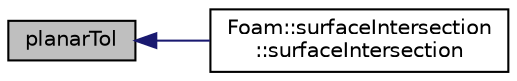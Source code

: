 digraph "planarTol"
{
  bgcolor="transparent";
  edge [fontname="Helvetica",fontsize="10",labelfontname="Helvetica",labelfontsize="10"];
  node [fontname="Helvetica",fontsize="10",shape=record];
  rankdir="LR";
  Node1 [label="planarTol",height=0.2,width=0.4,color="black", fillcolor="grey75", style="filled", fontcolor="black"];
  Node1 -> Node2 [dir="back",color="midnightblue",fontsize="10",style="solid",fontname="Helvetica"];
  Node2 [label="Foam::surfaceIntersection\l::surfaceIntersection",height=0.2,width=0.4,color="black",URL="$a02575.html#a0227f78e50cd258d5b10a3f1214bea8f",tooltip="Special: intersect surface with itself. Used to check for. "];
}
